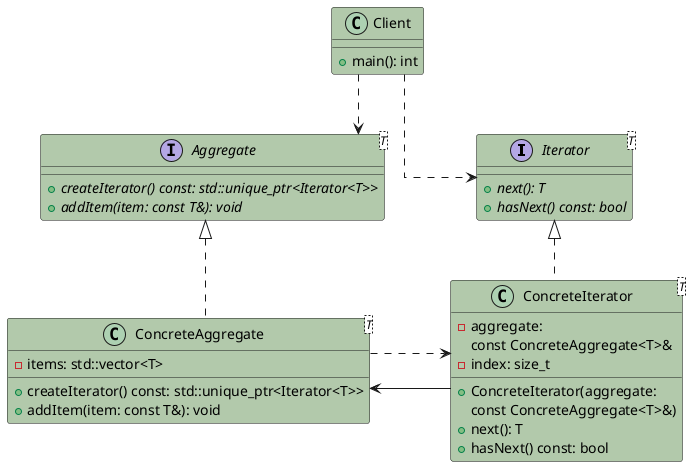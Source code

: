 ' Copyright (c) 2025 Franz Steinkress
' Licensed under the MIT License - see LICENSE for details
@startuml
skinparam nodesep 80
skinparam linetype ortho
skinparam classBackgroundColor #B2C9AB

interface Iterator<T> {
    + {abstract} next(): T
    + {abstract} hasNext() const: bool
}
class ConcreteIterator<T> {
    - aggregate: 
      const ConcreteAggregate<T>&
    - index: size_t
    + ConcreteIterator(aggregate: 
      const ConcreteAggregate<T>&)
    + next(): T
    + hasNext() const: bool
}
interface Aggregate<T> {
    + {abstract} createIterator() const: std::unique_ptr<Iterator<T>>
    + {abstract} addItem(item: const T&): void
}
class ConcreteAggregate<T> {
    - items: std::vector<T>
    + createIterator() const: std::unique_ptr<Iterator<T>>
    + addItem(item: const T&): void
}
class Client {
    + main(): int
}

Iterator <|.. ConcreteIterator
Aggregate <|.. ConcreteAggregate
ConcreteAggregate .right.> ConcreteIterator
ConcreteAggregate <-- ConcreteIterator
Client ..> Aggregate
Client ..> Iterator
@enduml
